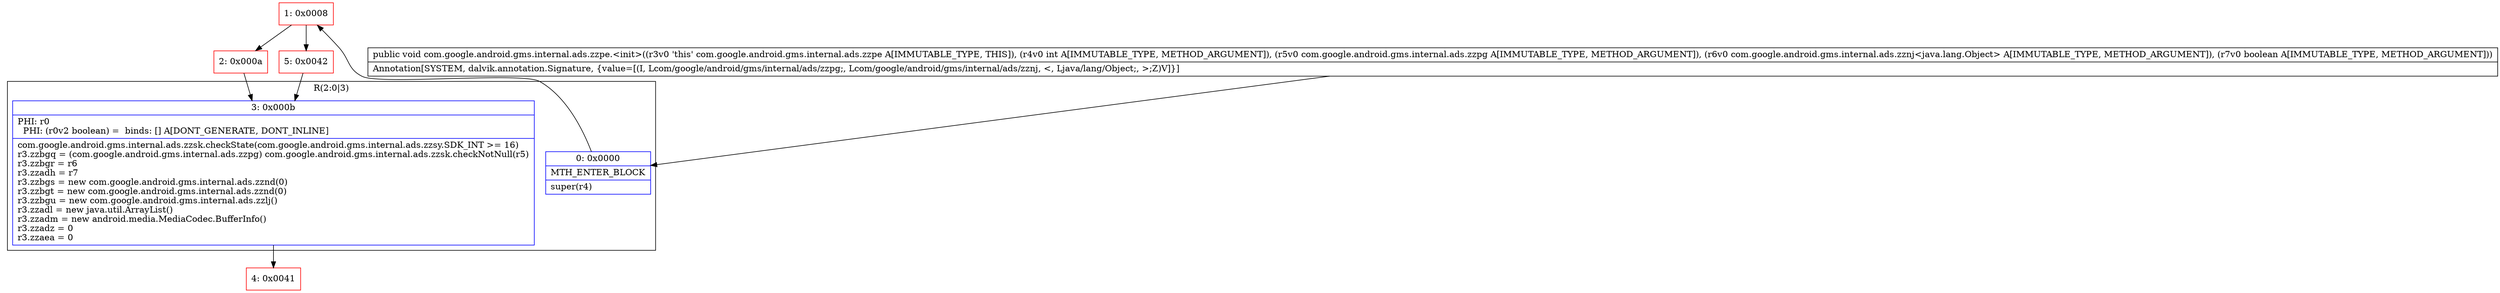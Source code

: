 digraph "CFG forcom.google.android.gms.internal.ads.zzpe.\<init\>(ILcom\/google\/android\/gms\/internal\/ads\/zzpg;Lcom\/google\/android\/gms\/internal\/ads\/zznj;Z)V" {
subgraph cluster_Region_1213258727 {
label = "R(2:0|3)";
node [shape=record,color=blue];
Node_0 [shape=record,label="{0\:\ 0x0000|MTH_ENTER_BLOCK\l|super(r4)\l}"];
Node_3 [shape=record,label="{3\:\ 0x000b|PHI: r0 \l  PHI: (r0v2 boolean) =  binds: [] A[DONT_GENERATE, DONT_INLINE]\l|com.google.android.gms.internal.ads.zzsk.checkState(com.google.android.gms.internal.ads.zzsy.SDK_INT \>= 16)\lr3.zzbgq = (com.google.android.gms.internal.ads.zzpg) com.google.android.gms.internal.ads.zzsk.checkNotNull(r5)\lr3.zzbgr = r6\lr3.zzadh = r7\lr3.zzbgs = new com.google.android.gms.internal.ads.zznd(0)\lr3.zzbgt = new com.google.android.gms.internal.ads.zznd(0)\lr3.zzbgu = new com.google.android.gms.internal.ads.zzlj()\lr3.zzadl = new java.util.ArrayList()\lr3.zzadm = new android.media.MediaCodec.BufferInfo()\lr3.zzadz = 0\lr3.zzaea = 0\l}"];
}
Node_1 [shape=record,color=red,label="{1\:\ 0x0008}"];
Node_2 [shape=record,color=red,label="{2\:\ 0x000a}"];
Node_4 [shape=record,color=red,label="{4\:\ 0x0041}"];
Node_5 [shape=record,color=red,label="{5\:\ 0x0042}"];
MethodNode[shape=record,label="{public void com.google.android.gms.internal.ads.zzpe.\<init\>((r3v0 'this' com.google.android.gms.internal.ads.zzpe A[IMMUTABLE_TYPE, THIS]), (r4v0 int A[IMMUTABLE_TYPE, METHOD_ARGUMENT]), (r5v0 com.google.android.gms.internal.ads.zzpg A[IMMUTABLE_TYPE, METHOD_ARGUMENT]), (r6v0 com.google.android.gms.internal.ads.zznj\<java.lang.Object\> A[IMMUTABLE_TYPE, METHOD_ARGUMENT]), (r7v0 boolean A[IMMUTABLE_TYPE, METHOD_ARGUMENT]))  | Annotation[SYSTEM, dalvik.annotation.Signature, \{value=[(I, Lcom\/google\/android\/gms\/internal\/ads\/zzpg;, Lcom\/google\/android\/gms\/internal\/ads\/zznj, \<, Ljava\/lang\/Object;, \>;Z)V]\}]\l}"];
MethodNode -> Node_0;
Node_0 -> Node_1;
Node_3 -> Node_4;
Node_1 -> Node_2;
Node_1 -> Node_5;
Node_2 -> Node_3;
Node_5 -> Node_3;
}

